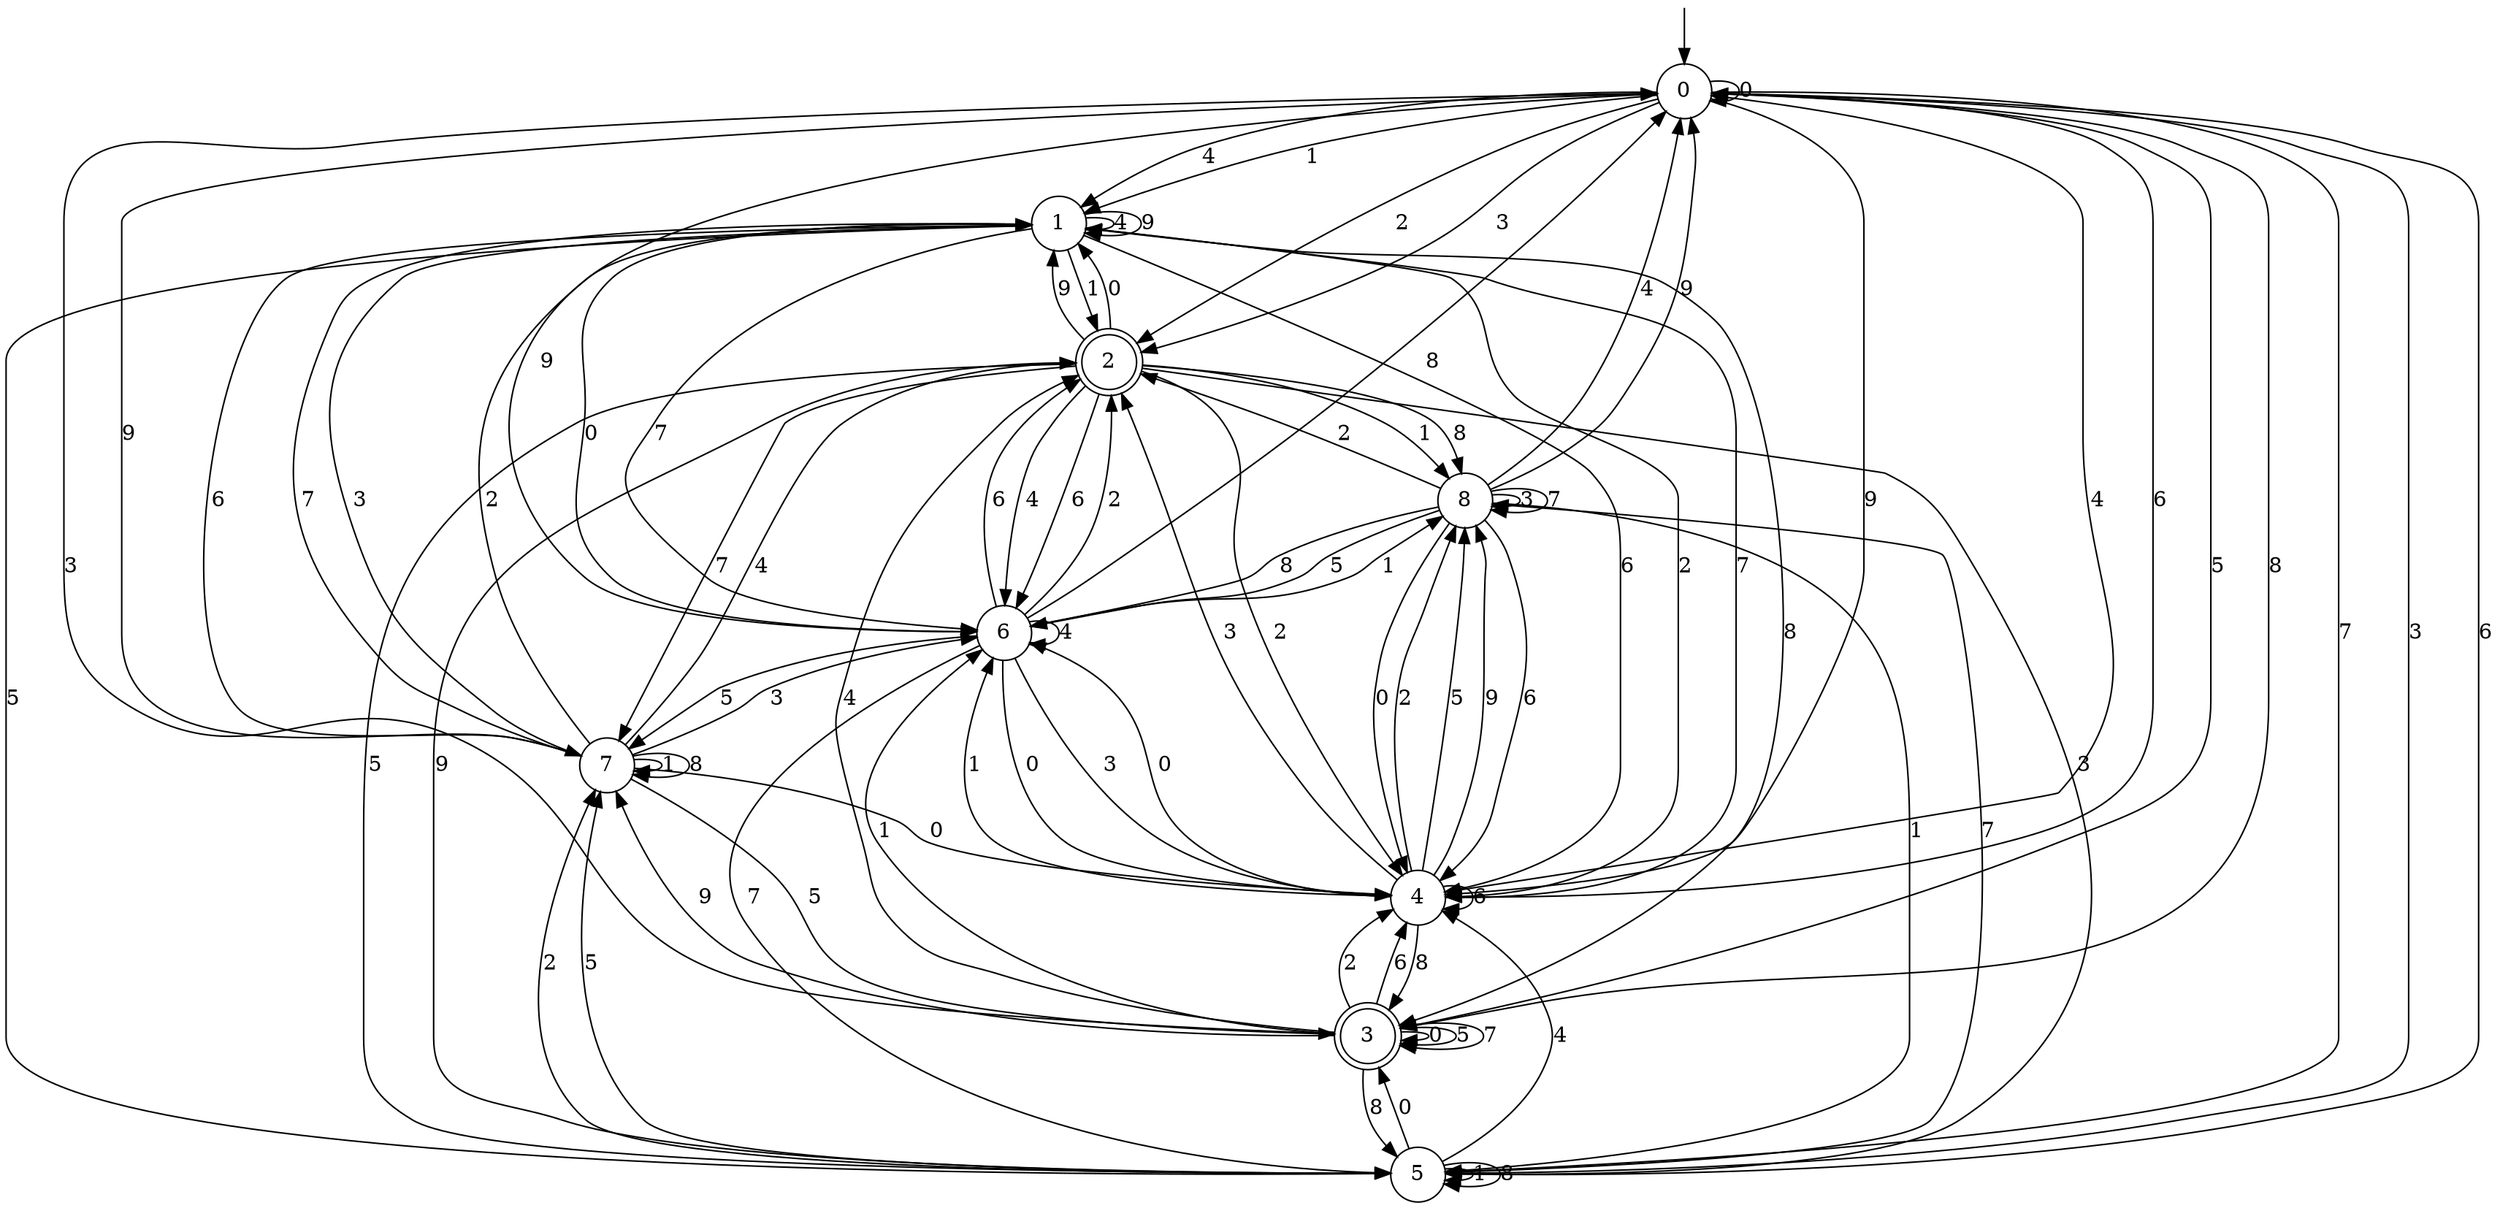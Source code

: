 digraph g {

	s0 [shape="circle" label="0"];
	s1 [shape="circle" label="1"];
	s2 [shape="doublecircle" label="2"];
	s3 [shape="doublecircle" label="3"];
	s4 [shape="circle" label="4"];
	s5 [shape="circle" label="5"];
	s6 [shape="circle" label="6"];
	s7 [shape="circle" label="7"];
	s8 [shape="circle" label="8"];
	s0 -> s0 [label="0"];
	s0 -> s1 [label="1"];
	s0 -> s2 [label="2"];
	s0 -> s2 [label="3"];
	s0 -> s1 [label="4"];
	s0 -> s3 [label="5"];
	s0 -> s4 [label="6"];
	s0 -> s5 [label="7"];
	s0 -> s3 [label="8"];
	s0 -> s4 [label="9"];
	s1 -> s6 [label="0"];
	s1 -> s2 [label="1"];
	s1 -> s4 [label="2"];
	s1 -> s7 [label="3"];
	s1 -> s1 [label="4"];
	s1 -> s5 [label="5"];
	s1 -> s4 [label="6"];
	s1 -> s6 [label="7"];
	s1 -> s3 [label="8"];
	s1 -> s1 [label="9"];
	s2 -> s1 [label="0"];
	s2 -> s8 [label="1"];
	s2 -> s4 [label="2"];
	s2 -> s5 [label="3"];
	s2 -> s6 [label="4"];
	s2 -> s5 [label="5"];
	s2 -> s6 [label="6"];
	s2 -> s7 [label="7"];
	s2 -> s8 [label="8"];
	s2 -> s1 [label="9"];
	s3 -> s3 [label="0"];
	s3 -> s6 [label="1"];
	s3 -> s4 [label="2"];
	s3 -> s0 [label="3"];
	s3 -> s2 [label="4"];
	s3 -> s3 [label="5"];
	s3 -> s4 [label="6"];
	s3 -> s3 [label="7"];
	s3 -> s5 [label="8"];
	s3 -> s7 [label="9"];
	s4 -> s6 [label="0"];
	s4 -> s6 [label="1"];
	s4 -> s8 [label="2"];
	s4 -> s2 [label="3"];
	s4 -> s0 [label="4"];
	s4 -> s8 [label="5"];
	s4 -> s4 [label="6"];
	s4 -> s1 [label="7"];
	s4 -> s3 [label="8"];
	s4 -> s8 [label="9"];
	s5 -> s3 [label="0"];
	s5 -> s5 [label="1"];
	s5 -> s7 [label="2"];
	s5 -> s0 [label="3"];
	s5 -> s4 [label="4"];
	s5 -> s7 [label="5"];
	s5 -> s0 [label="6"];
	s5 -> s8 [label="7"];
	s5 -> s5 [label="8"];
	s5 -> s2 [label="9"];
	s6 -> s4 [label="0"];
	s6 -> s8 [label="1"];
	s6 -> s2 [label="2"];
	s6 -> s4 [label="3"];
	s6 -> s6 [label="4"];
	s6 -> s7 [label="5"];
	s6 -> s2 [label="6"];
	s6 -> s5 [label="7"];
	s6 -> s0 [label="8"];
	s6 -> s0 [label="9"];
	s7 -> s4 [label="0"];
	s7 -> s7 [label="1"];
	s7 -> s1 [label="2"];
	s7 -> s6 [label="3"];
	s7 -> s2 [label="4"];
	s7 -> s3 [label="5"];
	s7 -> s1 [label="6"];
	s7 -> s1 [label="7"];
	s7 -> s7 [label="8"];
	s7 -> s0 [label="9"];
	s8 -> s4 [label="0"];
	s8 -> s5 [label="1"];
	s8 -> s2 [label="2"];
	s8 -> s8 [label="3"];
	s8 -> s0 [label="4"];
	s8 -> s6 [label="5"];
	s8 -> s4 [label="6"];
	s8 -> s8 [label="7"];
	s8 -> s6 [label="8"];
	s8 -> s0 [label="9"];

__start0 [label="" shape="none" width="0" height="0"];
__start0 -> s0;

}
